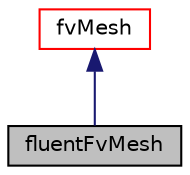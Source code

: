 digraph "fluentFvMesh"
{
  bgcolor="transparent";
  edge [fontname="Helvetica",fontsize="10",labelfontname="Helvetica",labelfontsize="10"];
  node [fontname="Helvetica",fontsize="10",shape=record];
  Node1 [label="fluentFvMesh",height=0.2,width=0.4,color="black", fillcolor="grey75", style="filled", fontcolor="black"];
  Node2 -> Node1 [dir="back",color="midnightblue",fontsize="10",style="solid",fontname="Helvetica"];
  Node2 [label="fvMesh",height=0.2,width=0.4,color="red",URL="$a00892.html",tooltip="Mesh data needed to do the Finite Volume discretisation. "];
}
